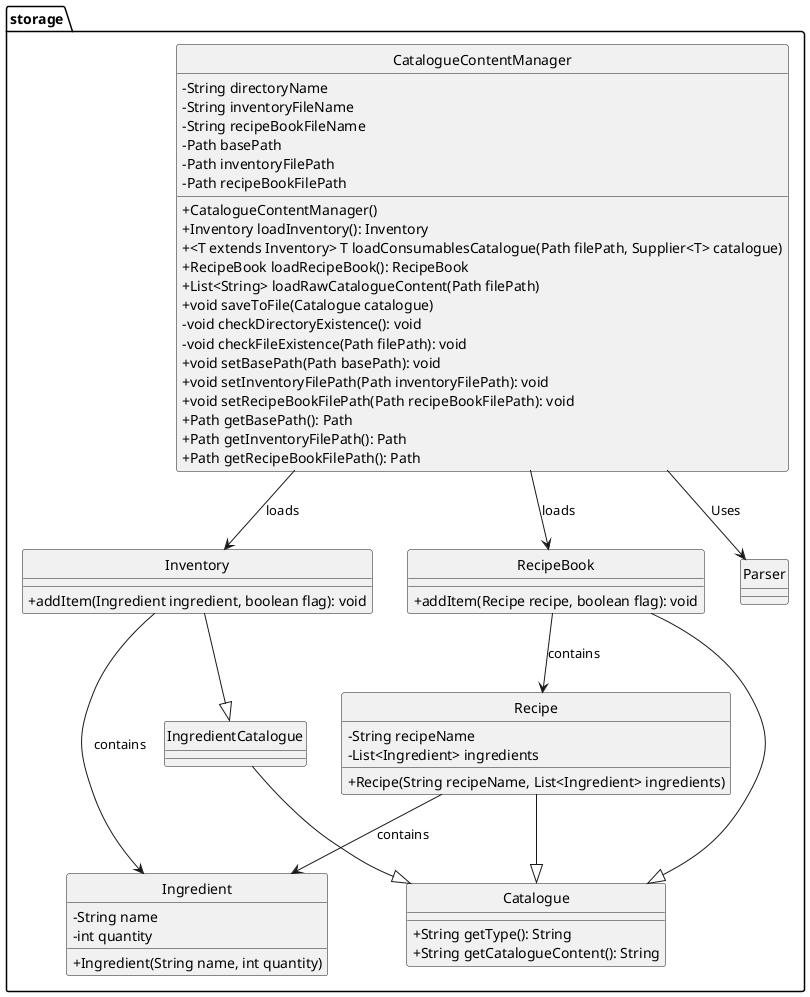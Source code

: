 @startuml
hide circle
skinparam classAttributeIconSize 0

package storage {
    class CatalogueContentManager {
        - String directoryName
        - String inventoryFileName
        - String recipeBookFileName
        - Path basePath
        - Path inventoryFilePath
        - Path recipeBookFilePath
        + CatalogueContentManager()
        + Inventory loadInventory(): Inventory
        + <T extends Inventory> T loadConsumablesCatalogue(Path filePath, Supplier<T> catalogue)
        + RecipeBook loadRecipeBook(): RecipeBook
        + List<String> loadRawCatalogueContent(Path filePath)
        + void saveToFile(Catalogue catalogue)
        - void checkDirectoryExistence(): void
        - void checkFileExistence(Path filePath): void
        + void setBasePath(Path basePath): void
        + void setInventoryFilePath(Path inventoryFilePath): void
        + void setRecipeBookFilePath(Path recipeBookFilePath): void
        + Path getBasePath(): Path
        + Path getInventoryFilePath(): Path
        + Path getRecipeBookFilePath(): Path
    }

    class Inventory {
        + addItem(Ingredient ingredient, boolean flag): void
    }

    class RecipeBook {
        + addItem(Recipe recipe, boolean flag): void
    }

    class Ingredient {
        - String name
        - int quantity
        + Ingredient(String name, int quantity)
    }

    class Recipe {
        - String recipeName
        - List<Ingredient> ingredients
        + Recipe(String recipeName, List<Ingredient> ingredients)
    }

    class Catalogue {
        + String getType(): String
        + String getCatalogueContent(): String
    }

    class IngredientCatalogue {
    }

    CatalogueContentManager --> Inventory : loads
    CatalogueContentManager --> RecipeBook : loads
    Inventory --> Ingredient : contains
    RecipeBook --> Recipe : contains
    Recipe --> Ingredient : contains
    Inventory --|> IngredientCatalogue
    RecipeBook --|> Catalogue
    Recipe --|> Catalogue
    IngredientCatalogue --|> Catalogue

    CatalogueContentManager --> "Parser" : Uses
}

@enduml
